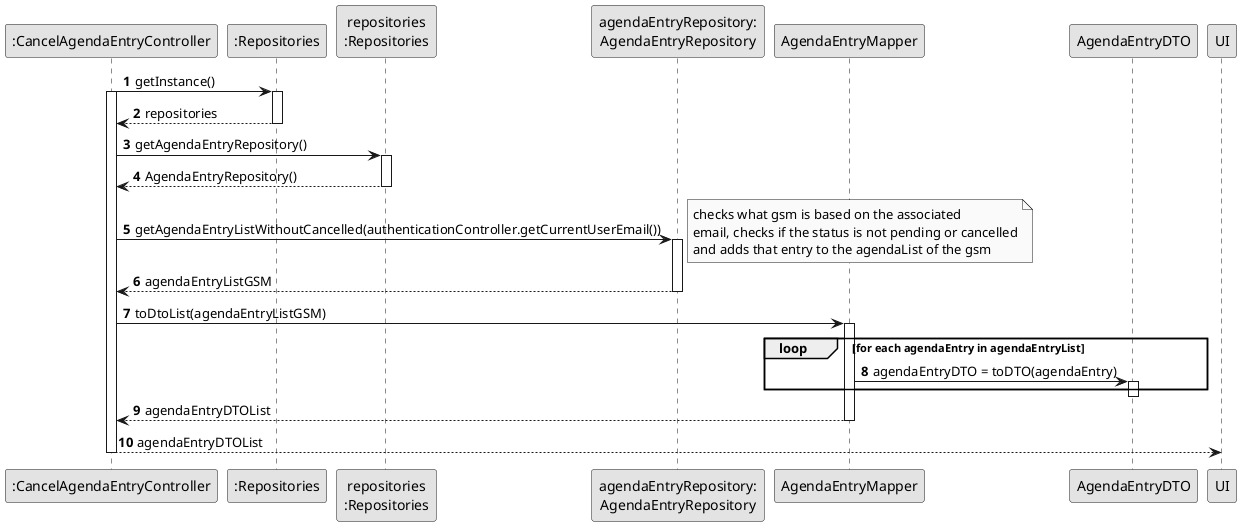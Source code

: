 @startuml
skinparam monochrome true
skinparam packageStyle rectangle
skinparam shadowing false

autonumber

participant ":CancelAgendaEntryController" as CTRL
participant ":Repositories" as RepositorySingleton
participant "repositories\n:Repositories" as PLAT
participant "agendaEntryRepository:\nAgendaEntryRepository" as Repo
participant "AgendaEntryMapper" as AgendaEntryMapper
participant "AgendaEntryDTO" as AgendaEntryDTO

CTRL -> RepositorySingleton : getInstance()
activate RepositorySingleton
activate CTRL
RepositorySingleton --> CTRL: repositories
deactivate RepositorySingleton

CTRL -> PLAT : getAgendaEntryRepository()
activate PLAT
PLAT --> CTRL: AgendaEntryRepository()
deactivate PLAT

CTRL -> Repo : getAgendaEntryListWithoutCancelled(authenticationController.getCurrentUserEmail())
activate Repo
note right: checks what gsm is based on the associated \nemail, checks if the status is not pending or cancelled\nand adds that entry to the agendaList of the gsm
Repo --> CTRL: agendaEntryListGSM
deactivate Repo

CTRL -> AgendaEntryMapper : toDtoList(agendaEntryListGSM)
activate AgendaEntryMapper

loop for each agendaEntry in agendaEntryList
AgendaEntryMapper -> AgendaEntryDTO : agendaEntryDTO = toDTO(agendaEntry)
activate AgendaEntryDTO
end
deactivate AgendaEntryDTO

AgendaEntryMapper --> CTRL : agendaEntryDTOList
deactivate AgendaEntryMapper

CTRL --> UI : agendaEntryDTOList
deactivate CTRL

@enduml
